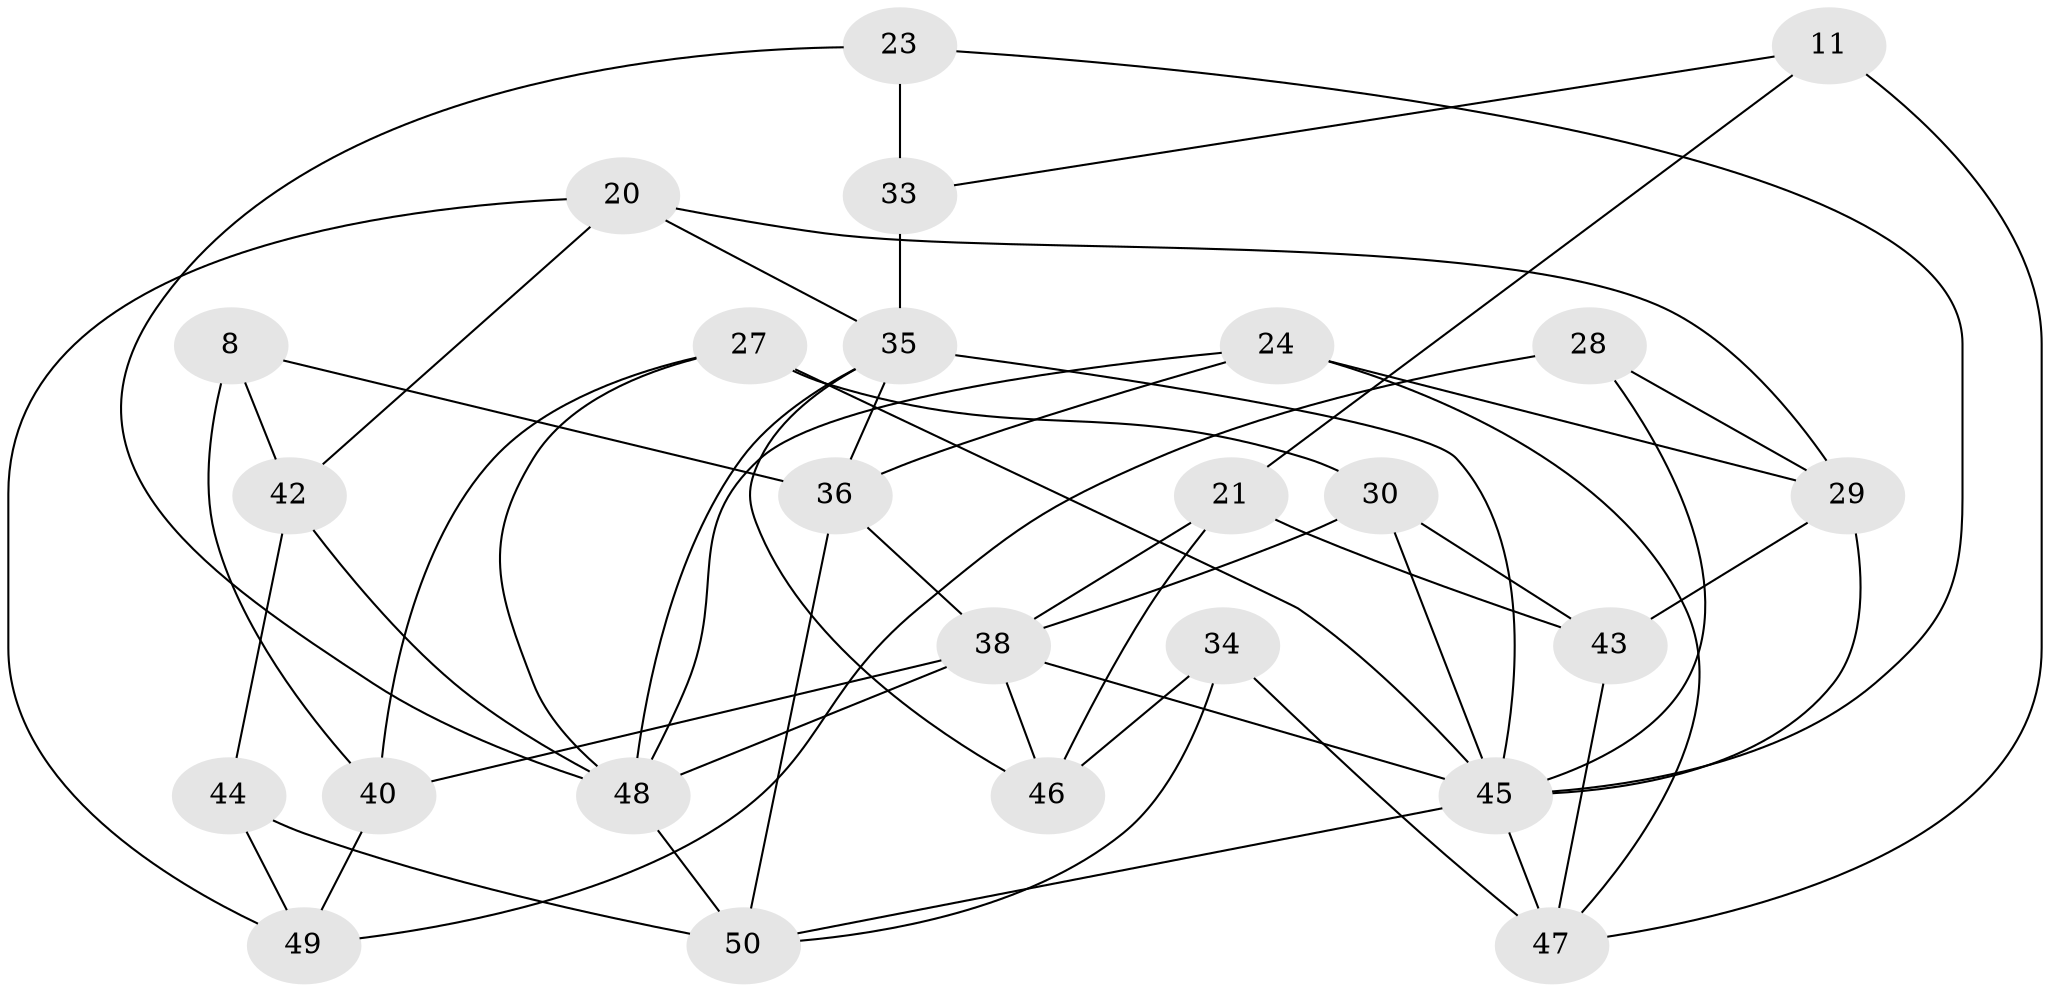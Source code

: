 // original degree distribution, {4: 1.0}
// Generated by graph-tools (version 1.1) at 2025/56/03/09/25 04:56:49]
// undirected, 25 vertices, 55 edges
graph export_dot {
graph [start="1"]
  node [color=gray90,style=filled];
  8;
  11;
  20 [super="+14"];
  21;
  23;
  24 [super="+1"];
  27 [super="+13"];
  28;
  29 [super="+25"];
  30 [super="+15"];
  33 [super="+6"];
  34;
  35 [super="+12+16+26"];
  36 [super="+19"];
  38 [super="+18+37"];
  40 [super="+3"];
  42;
  43;
  44;
  45 [super="+32"];
  46;
  47 [super="+7+31"];
  48 [super="+10+39"];
  49 [super="+22"];
  50 [super="+41"];
  8 -- 40 [weight=2];
  8 -- 42;
  8 -- 36;
  11 -- 33;
  11 -- 21;
  11 -- 47 [weight=2];
  20 -- 42;
  20 -- 35 [weight=2];
  20 -- 49 [weight=2];
  20 -- 29;
  21 -- 46;
  21 -- 43;
  21 -- 38;
  23 -- 33 [weight=2];
  23 -- 48;
  23 -- 45;
  24 -- 48 [weight=2];
  24 -- 29 [weight=2];
  24 -- 47;
  24 -- 36;
  27 -- 30 [weight=2];
  27 -- 40;
  27 -- 45 [weight=2];
  27 -- 48;
  28 -- 49 [weight=2];
  28 -- 29;
  28 -- 45;
  29 -- 43;
  29 -- 45;
  30 -- 43;
  30 -- 45 [weight=2];
  30 -- 38;
  33 -- 35 [weight=3];
  34 -- 46;
  34 -- 50;
  34 -- 47 [weight=2];
  35 -- 36 [weight=2];
  35 -- 48;
  35 -- 45 [weight=3];
  35 -- 46;
  36 -- 50;
  36 -- 38;
  38 -- 45;
  38 -- 40 [weight=2];
  38 -- 46;
  38 -- 48;
  40 -- 49;
  42 -- 44;
  42 -- 48;
  43 -- 47;
  44 -- 50 [weight=2];
  44 -- 49;
  45 -- 47 [weight=2];
  45 -- 50;
  48 -- 50;
}
